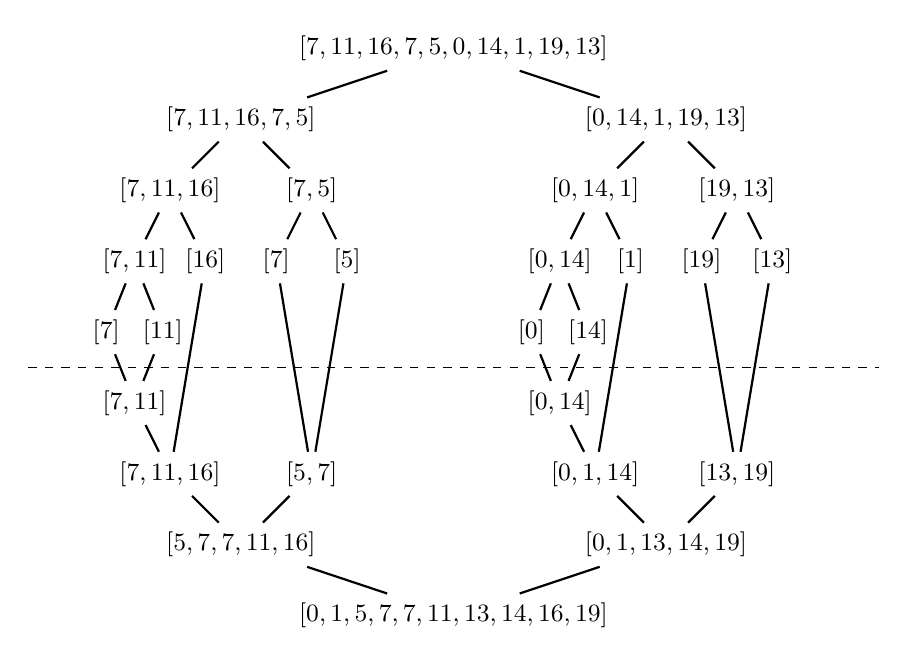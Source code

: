 \begin{tikzpicture}[style=thick,scale=0.9]
\small
\node (l10)   at ( 0, 4) {$[7, 11, 16, 7, 5, 0, 14, 1, 19, 13]$};
\node (l15)   at (-3, 3) {$[7, 11, 16, 7, 5]$};
\node (l60)   at ( 3, 3) {$[0, 14, 1, 19, 13]$};
\node (l13)   at (-4, 2) {$[7, 11, 16]$};
\node (l45)   at (-2, 2) {$[7, 5]$};
\node (l68)   at ( 2, 2) {$[0, 14, 1]$};
\node (l90)   at ( 4, 2) {$[19, 13]$};
\node (l12)   at (-4.5, 1) {$[7, 11]$};
\node (l33)   at (-3.5, 1) {$[16]$};
\node (l44)   at (-2.5, 1) {$[7]$};
\node (l55)   at (-1.5, 1) {$[5]$};
\node (l67)   at ( 1.5, 1) {$[0, 14]$};
\node (l88)   at ( 2.5, 1) {$[1]$};
\node (l99)   at ( 3.5, 1) {$[19]$};
\node (l00)   at ( 4.5, 1) {$[13]$};
\node (l11)   at (-4.9, 0) {$[7]$};
\node (l22)   at (-4.1, 0) {$[11]$};
\node (l66)   at ( 1.1, 0) {$[0]$};
\node (l77)   at ( 1.9, 0) {$[14]$};
\node (s12)   at (-4.5,-1) {$[7, 11]$};
\node (s67)   at ( 1.5,-1) {$[0, 14]$};
\node (s13)   at (-4,-2) {$[7, 11, 16]$};
\node (s45)   at (-2,-2) {$[5, 7]$};
\node (s68)   at ( 2,-2) {$[0, 1, 14]$};
\node (s90)   at ( 4,-2) {$[13, 19]$};
\node (s15)   at (-3,-3) {$[5, 7, 7, 11, 16]$};
\node (s60)   at ( 3,-3) {$[0, 1, 13, 14, 19]$};
\node (s10)   at ( 0,-4) {$[0, 1, 5, 7, 7, 11, 13, 14, 16, 19]$};

\draw (l10) -- (l15);
\draw (l10) -- (l60);
\draw (l15) -- (l13);
\draw (l15) -- (l45);
\draw (l60) -- (l68);
\draw (l60) -- (l90);
\draw (l13) -- (l12);
\draw (l13) -- (l33);
\draw (l45) -- (l44);
\draw (l45) -- (l55);
\draw (l68) -- (l67);
\draw (l68) -- (l88);
\draw (l90) -- (l99);
\draw (l90) -- (l00);
\draw (l12) -- (l11);
\draw (l12) -- (l22);
\draw (l67) -- (l66);
\draw (l67) -- (l77);
\draw (l11) -- (s12);
\draw (l22) -- (s12);
\draw (l66) -- (s67);
\draw (l77) -- (s67);
\draw (s12) -- (s13);
\draw (l33) -- (s13);
\draw (l44) -- (s45);
\draw (l55) -- (s45);
\draw (s67) -- (s68);
\draw (l88) -- (s68);
\draw (l99) -- (s90);
\draw (l00) -- (s90);
\draw (s13) -- (s15);
\draw (s45) -- (s15);
\draw (s68) -- (s60);
\draw (s90) -- (s60);
\draw (s15) -- (s10);
\draw (s60) -- (s10);

\draw[thin,dashed] (-6, -0.5) -- (6, -0.5);

\end{tikzpicture}

